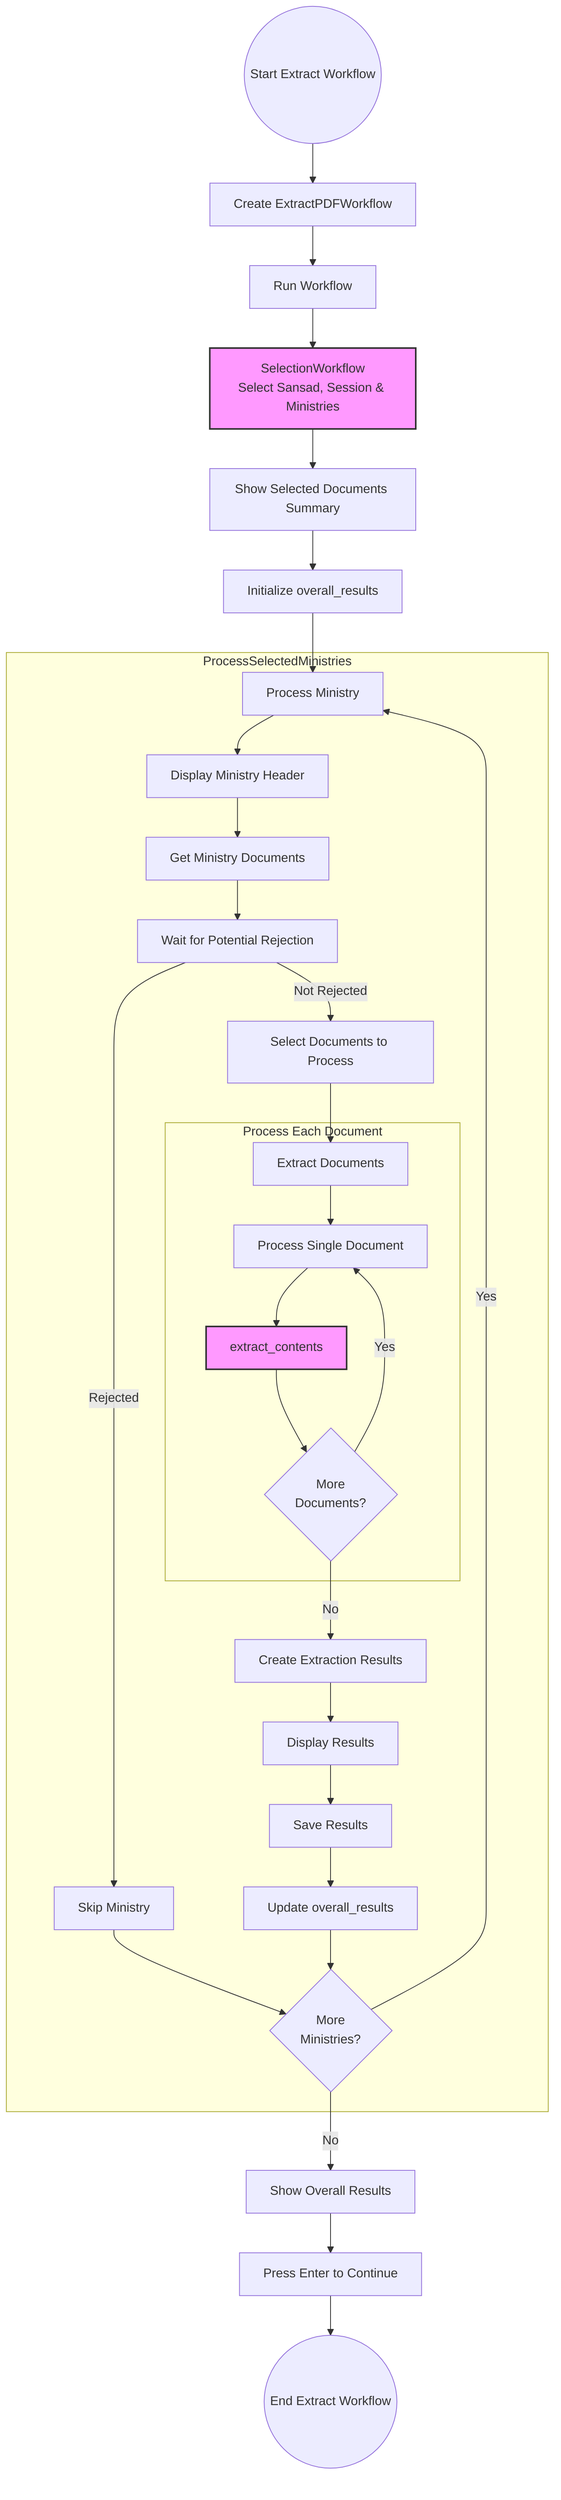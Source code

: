 graph TD;
    Start((Start Extract Workflow)) --> CreateWorkflow["Create ExtractPDFWorkflow"];
    CreateWorkflow --> RunWorkflow["Run Workflow"];
    
    RunWorkflow --> SelectionWorkflow["SelectionWorkflow<br/>Select Sansad, Session & Ministries"]:::external;
    SelectionWorkflow --> ShowSummary["Show Selected Documents Summary"];
    ShowSummary --> InitResults["Initialize overall_results"];
    
    InitResults --> ProcessMinistry["Process Selected Ministries"];
    
    subgraph ProcessSelectedMinistries
        ProcessMinistry["Process Ministry"];
        ProcessMinistry --> DisplayHeader["Display Ministry Header"];
        DisplayHeader --> GetDocuments["Get Ministry Documents"];
        GetDocuments --> WaitForRejection["Wait for Potential Rejection"];
        WaitForRejection -- "Rejected" --> SkipMinistry["Skip Ministry"];
        SkipMinistry --> CheckMore["Update overall_results"];
        WaitForRejection -- "Not Rejected" --> SelectDocs["Select Documents to Process"];
        SelectDocs --> ExtractDocs["Extract Documents"];
        
        subgraph DocumentProcessing["Process Each Document"]
            ExtractDocs --> ProcessSingleDoc["Process Single Document"];
            ProcessSingleDoc --> ExtractContents["extract_contents"]:::external;
            ExtractContents --> CheckMoreDocs{"More<br/>Documents?"};
            CheckMoreDocs -- "Yes" --> ProcessSingleDoc;
        end
        
        CheckMoreDocs -- "No" --> CreateResults["Create Extraction Results"];
        CreateResults --> DisplayResults["Display Results"];
        DisplayResults --> SaveResults["Save Results"];
        SaveResults --> UpdateOverall["Update overall_results"];
    end
    
    UpdateOverall --> CheckMore{"More<br/>Ministries?"};
    CheckMore -- "Yes" --> ProcessMinistry;
    CheckMore -- "No" --> ShowResults["Show Overall Results"];
    ShowResults --> WaitForInput["Press Enter to Continue"];
    WaitForInput --> End((End Extract Workflow));
    
    %% Define styles for internal vs external methods
    classDef internal fill:#f5f5f5,stroke:#333,stroke-width:2px
    classDef external fill:#f9f,stroke:#333,stroke-width:2px
    
    %% Apply styles to nodes
    class SelectionWorkflow,ExtractContents external
    
    %% Add clickable links
    %% click SelectSansad "select_sansad_workflow.mmd" "Go to Sansad Selection"
    %% click SelectSession "select_session_workflow.mmd" "Go to Session Selection"
    %% click SelectMinistries "select_ministry_workflow.mmd" "Go to Ministry Selection"